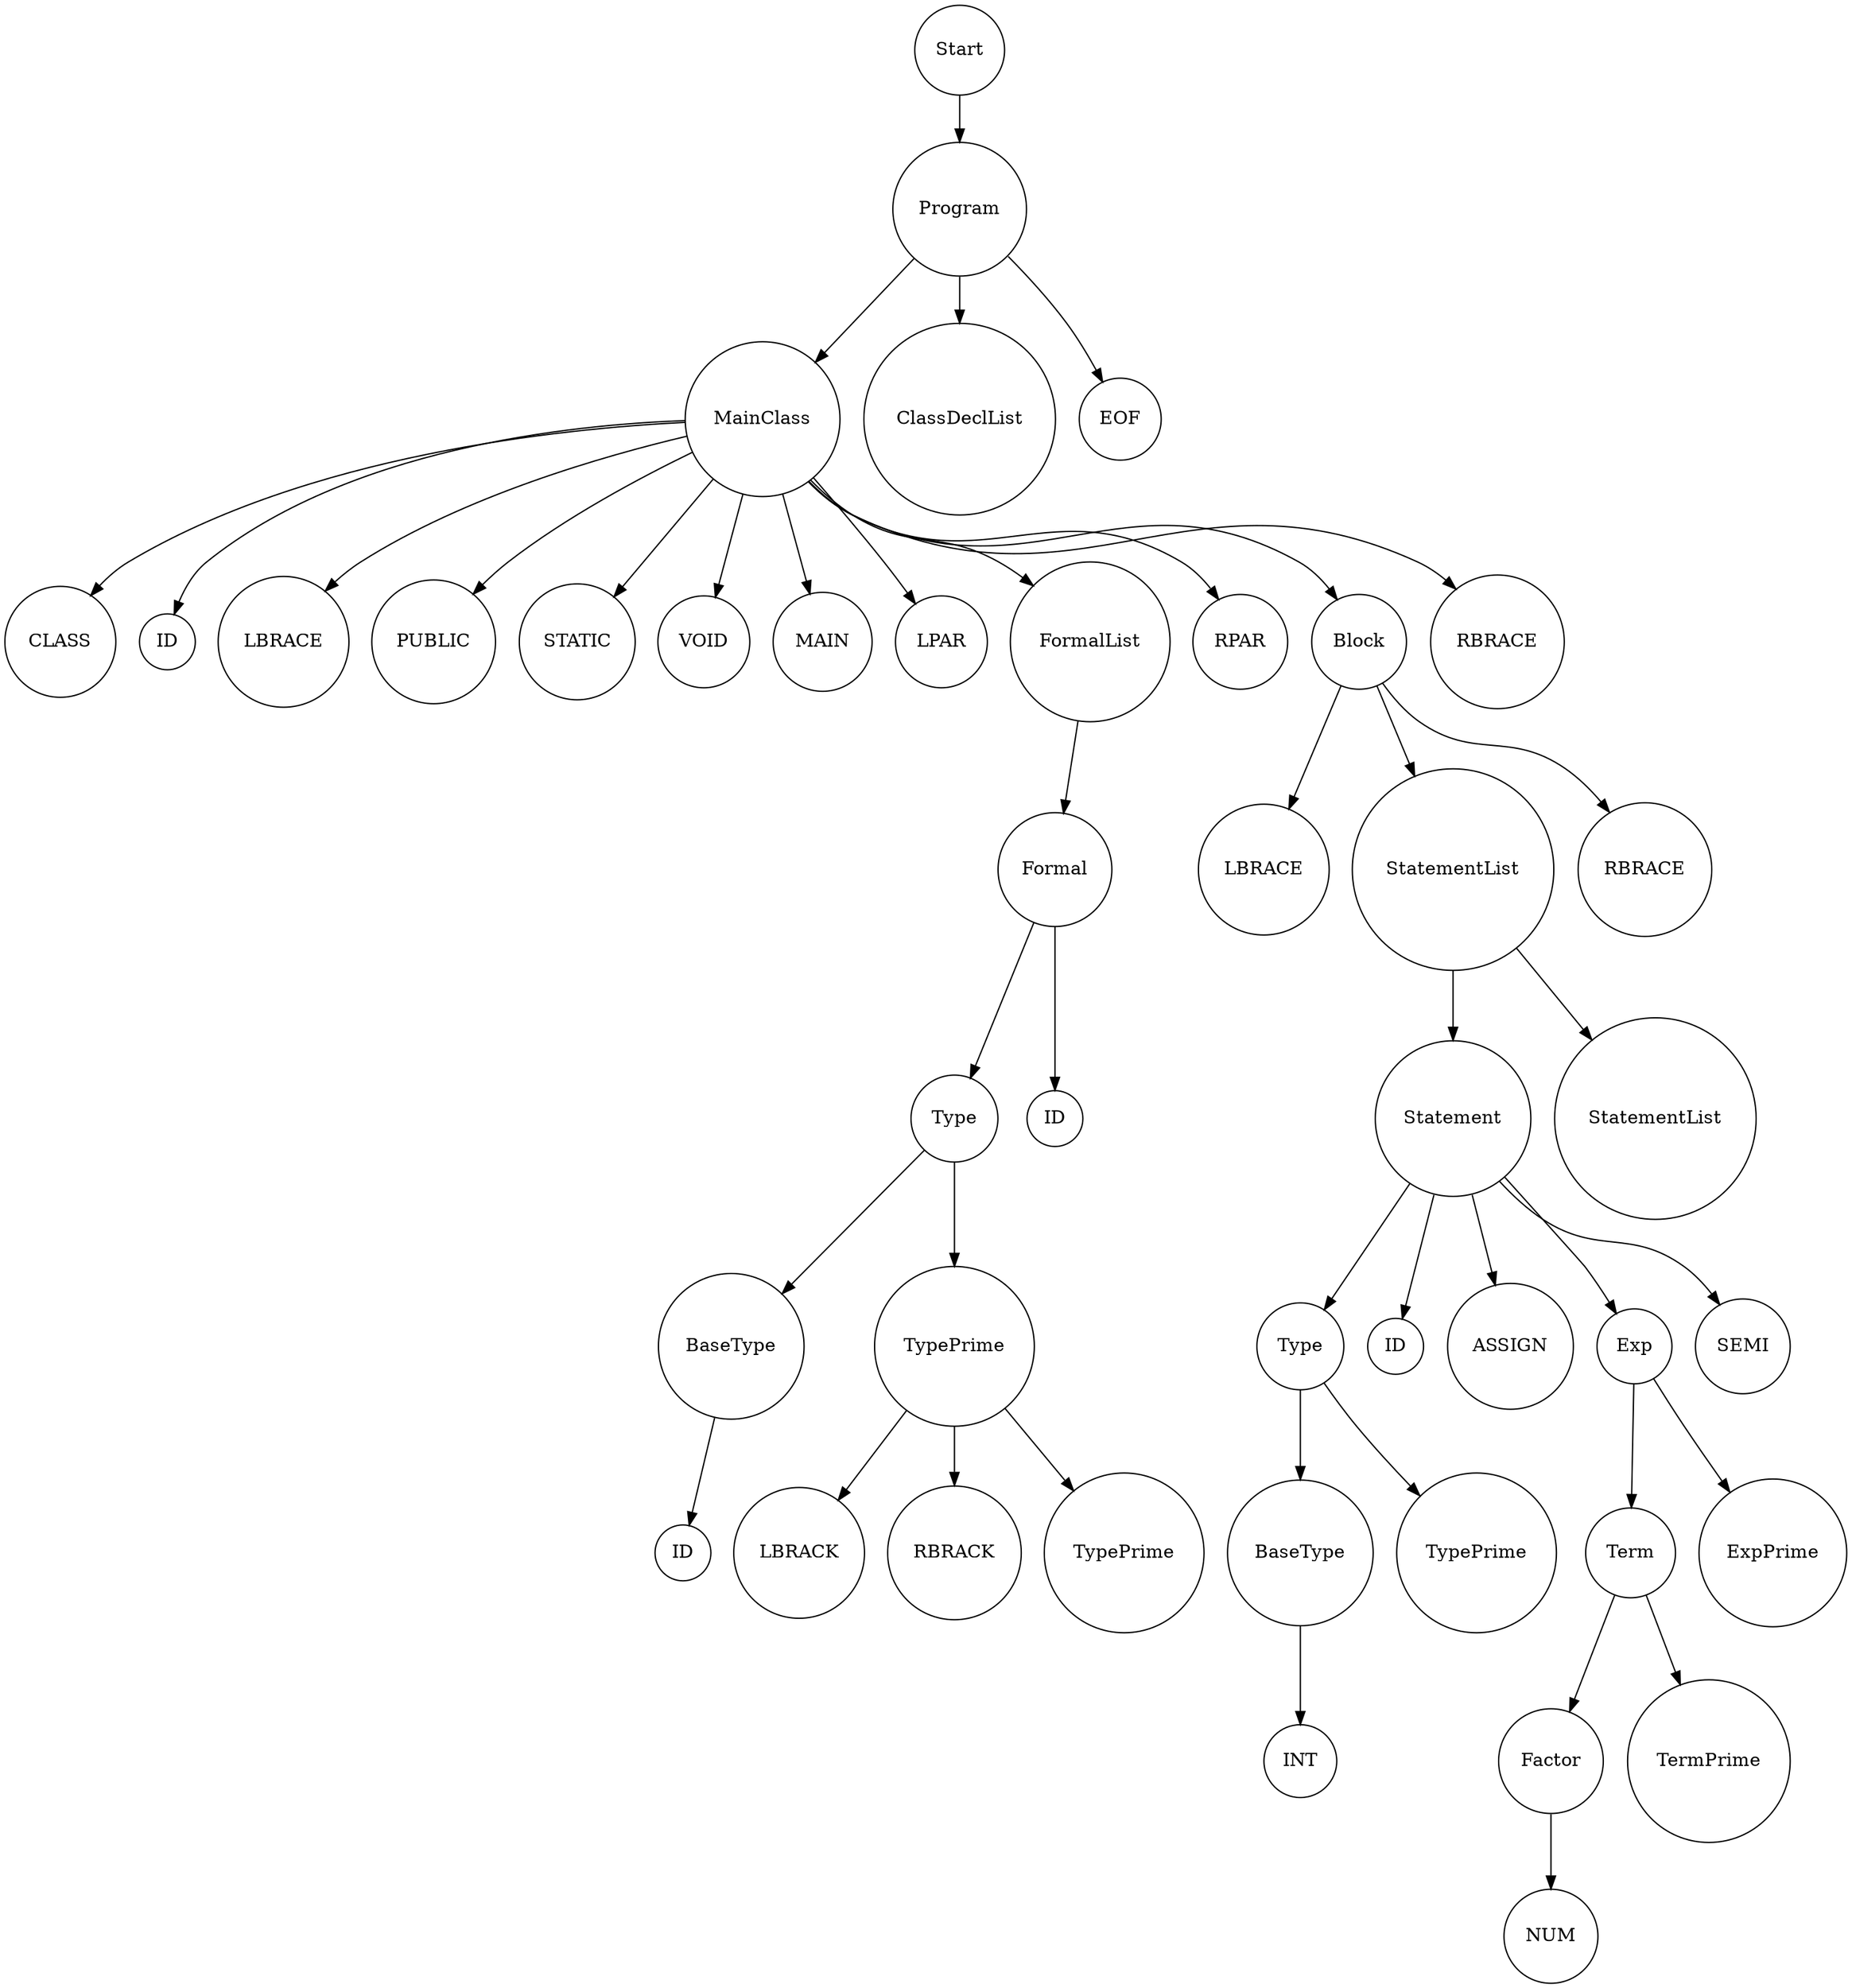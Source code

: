 digraph G {
            rankdir=TB; // Tree-like top-bottom orientation
            node [shape=circle];
              node0 [label="Start"];
  node0_0 [label="Program"];
  node0 -> node0_0;
  node0_0_0 [label="MainClass"];
  node0_0 -> node0_0_0;
  node0_0_0_0 [label="CLASS"];
  node0_0_0 -> node0_0_0_0;
  node0_0_0_1 [label="ID"];
  node0_0_0 -> node0_0_0_1;
  node0_0_0_2 [label="LBRACE"];
  node0_0_0 -> node0_0_0_2;
  node0_0_0_3 [label="PUBLIC"];
  node0_0_0 -> node0_0_0_3;
  node0_0_0_4 [label="STATIC"];
  node0_0_0 -> node0_0_0_4;
  node0_0_0_5 [label="VOID"];
  node0_0_0 -> node0_0_0_5;
  node0_0_0_6 [label="MAIN"];
  node0_0_0 -> node0_0_0_6;
  node0_0_0_7 [label="LPAR"];
  node0_0_0 -> node0_0_0_7;
  node0_0_0_8 [label="FormalList"];
  node0_0_0 -> node0_0_0_8;
  node0_0_0_8_0 [label="Formal"];
  node0_0_0_8 -> node0_0_0_8_0;
  node0_0_0_8_0_0 [label="Type"];
  node0_0_0_8_0 -> node0_0_0_8_0_0;
  node0_0_0_8_0_0_0 [label="BaseType"];
  node0_0_0_8_0_0 -> node0_0_0_8_0_0_0;
  node0_0_0_8_0_0_0_0 [label="ID"];
  node0_0_0_8_0_0_0 -> node0_0_0_8_0_0_0_0;
  node0_0_0_8_0_0_1 [label="TypePrime"];
  node0_0_0_8_0_0 -> node0_0_0_8_0_0_1;
  node0_0_0_8_0_0_1_0 [label="LBRACK"];
  node0_0_0_8_0_0_1 -> node0_0_0_8_0_0_1_0;
  node0_0_0_8_0_0_1_1 [label="RBRACK"];
  node0_0_0_8_0_0_1 -> node0_0_0_8_0_0_1_1;
  node0_0_0_8_0_0_1_2 [label="TypePrime"];
  node0_0_0_8_0_0_1 -> node0_0_0_8_0_0_1_2;
  node0_0_0_8_0_1 [label="ID"];
  node0_0_0_8_0 -> node0_0_0_8_0_1;
  node0_0_0_9 [label="RPAR"];
  node0_0_0 -> node0_0_0_9;
  node0_0_0_10 [label="Block"];
  node0_0_0 -> node0_0_0_10;
  node0_0_0_10_0 [label="LBRACE"];
  node0_0_0_10 -> node0_0_0_10_0;
  node0_0_0_10_1 [label="StatementList"];
  node0_0_0_10 -> node0_0_0_10_1;
  node0_0_0_10_1_0 [label="Statement"];
  node0_0_0_10_1 -> node0_0_0_10_1_0;
  node0_0_0_10_1_0_0 [label="Type"];
  node0_0_0_10_1_0 -> node0_0_0_10_1_0_0;
  node0_0_0_10_1_0_0_0 [label="BaseType"];
  node0_0_0_10_1_0_0 -> node0_0_0_10_1_0_0_0;
  node0_0_0_10_1_0_0_0_0 [label="INT"];
  node0_0_0_10_1_0_0_0 -> node0_0_0_10_1_0_0_0_0;
  node0_0_0_10_1_0_0_1 [label="TypePrime"];
  node0_0_0_10_1_0_0 -> node0_0_0_10_1_0_0_1;
  node0_0_0_10_1_0_1 [label="ID"];
  node0_0_0_10_1_0 -> node0_0_0_10_1_0_1;
  node0_0_0_10_1_0_2 [label="ASSIGN"];
  node0_0_0_10_1_0 -> node0_0_0_10_1_0_2;
  node0_0_0_10_1_0_3 [label="Exp"];
  node0_0_0_10_1_0 -> node0_0_0_10_1_0_3;
  node0_0_0_10_1_0_3_0 [label="Term"];
  node0_0_0_10_1_0_3 -> node0_0_0_10_1_0_3_0;
  node0_0_0_10_1_0_3_0_0 [label="Factor"];
  node0_0_0_10_1_0_3_0 -> node0_0_0_10_1_0_3_0_0;
  node0_0_0_10_1_0_3_0_0_0 [label="NUM"];
  node0_0_0_10_1_0_3_0_0 -> node0_0_0_10_1_0_3_0_0_0;
  node0_0_0_10_1_0_3_0_1 [label="TermPrime"];
  node0_0_0_10_1_0_3_0 -> node0_0_0_10_1_0_3_0_1;
  node0_0_0_10_1_0_3_1 [label="ExpPrime"];
  node0_0_0_10_1_0_3 -> node0_0_0_10_1_0_3_1;
  node0_0_0_10_1_0_4 [label="SEMI"];
  node0_0_0_10_1_0 -> node0_0_0_10_1_0_4;
  node0_0_0_10_1_1 [label="StatementList"];
  node0_0_0_10_1 -> node0_0_0_10_1_1;
  node0_0_0_10_2 [label="RBRACE"];
  node0_0_0_10 -> node0_0_0_10_2;
  node0_0_0_11 [label="RBRACE"];
  node0_0_0 -> node0_0_0_11;
  node0_0_1 [label="ClassDeclList"];
  node0_0 -> node0_0_1;
  node0_0_2 [label="EOF"];
  node0_0 -> node0_0_2;
        }
